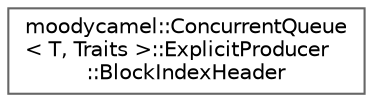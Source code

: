 digraph "类继承关系图"
{
 // INTERACTIVE_SVG=YES
 // LATEX_PDF_SIZE
  bgcolor="transparent";
  edge [fontname=Helvetica,fontsize=10,labelfontname=Helvetica,labelfontsize=10];
  node [fontname=Helvetica,fontsize=10,shape=box,height=0.2,width=0.4];
  rankdir="LR";
  Node0 [id="Node000000",label="moodycamel::ConcurrentQueue\l\< T, Traits \>::ExplicitProducer\l::BlockIndexHeader",height=0.2,width=0.4,color="grey40", fillcolor="white", style="filled",URL="$d8/ded/structmoodycamel_1_1ConcurrentQueue_1_1ExplicitProducer_1_1BlockIndexHeader.html",tooltip=" "];
}

